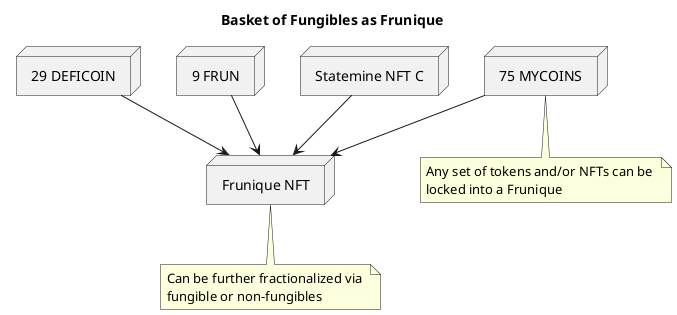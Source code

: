 @startuml basket
title "Basket of Fungibles as Frunique"
node "75 MYCOINS" as statemine_fungible_a
node "29 DEFICOIN" as statemine_fungible_b
node "9 FRUN" as statemine_fungible_c
node "Statemine NFT C" as statemine_nft_c

node "Frunique NFT" as frq_2

note bottom of frq_2
 Can be further fractionalized via 
 fungible or non-fungibles
end note

note bottom of statemine_fungible_a
 Any set of tokens and/or NFTs can be 
 locked into a Frunique
end note

statemine_fungible_a --> frq_2        
statemine_fungible_b --> frq_2   
statemine_fungible_c --> frq_2
statemine_nft_c --> frq_2
@enduml